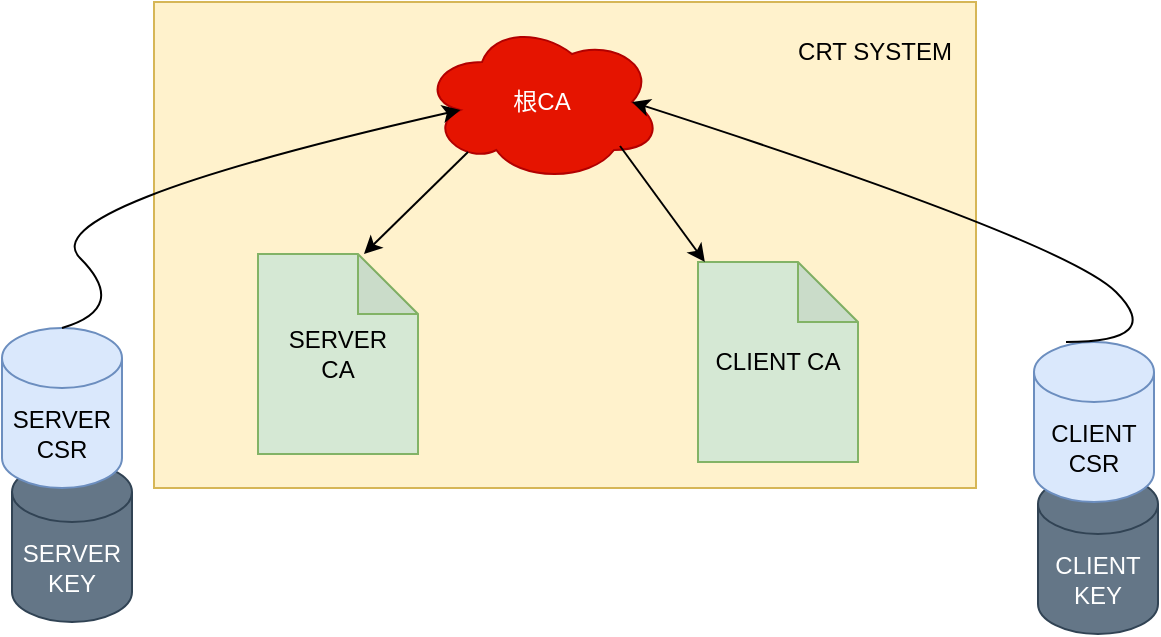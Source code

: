 <mxfile version="17.4.3" type="github">
  <diagram id="9K_L3uSDsBcU1585k_TO" name="Page-1">
    <mxGraphModel dx="782" dy="426" grid="0" gridSize="10" guides="1" tooltips="1" connect="1" arrows="1" fold="1" page="1" pageScale="1" pageWidth="827" pageHeight="1169" math="0" shadow="0">
      <root>
        <mxCell id="0" />
        <mxCell id="1" parent="0" />
        <mxCell id="cLjvp9j_4TTHm_cjdneR-13" value="" style="rounded=0;whiteSpace=wrap;html=1;shadow=0;glass=0;imageAspect=1;fillColor=#fff2cc;strokeColor=#d6b656;" vertex="1" parent="1">
          <mxGeometry x="169" y="54" width="411" height="243" as="geometry" />
        </mxCell>
        <mxCell id="cLjvp9j_4TTHm_cjdneR-1" value="根CA" style="ellipse;shape=cloud;whiteSpace=wrap;html=1;fillColor=#e51400;fontColor=#ffffff;strokeColor=#B20000;" vertex="1" parent="1">
          <mxGeometry x="303" y="64" width="120" height="80" as="geometry" />
        </mxCell>
        <mxCell id="cLjvp9j_4TTHm_cjdneR-2" value="SERVER&lt;br&gt;CA" style="shape=note;whiteSpace=wrap;html=1;backgroundOutline=1;darkOpacity=0.05;fillColor=#d5e8d4;strokeColor=#82b366;" vertex="1" parent="1">
          <mxGeometry x="221" y="180" width="80" height="100" as="geometry" />
        </mxCell>
        <mxCell id="cLjvp9j_4TTHm_cjdneR-3" value="CLIENT CA" style="shape=note;whiteSpace=wrap;html=1;backgroundOutline=1;darkOpacity=0.05;fillColor=#d5e8d4;strokeColor=#82b366;" vertex="1" parent="1">
          <mxGeometry x="441" y="184" width="80" height="100" as="geometry" />
        </mxCell>
        <mxCell id="cLjvp9j_4TTHm_cjdneR-5" value="" style="endArrow=classic;html=1;rounded=0;" edge="1" parent="1">
          <mxGeometry width="50" height="50" relative="1" as="geometry">
            <mxPoint x="326" y="129" as="sourcePoint" />
            <mxPoint x="274" y="180" as="targetPoint" />
          </mxGeometry>
        </mxCell>
        <mxCell id="cLjvp9j_4TTHm_cjdneR-6" value="" style="endArrow=classic;html=1;rounded=0;" edge="1" parent="1" target="cLjvp9j_4TTHm_cjdneR-3">
          <mxGeometry width="50" height="50" relative="1" as="geometry">
            <mxPoint x="402" y="126" as="sourcePoint" />
            <mxPoint x="350" y="177" as="targetPoint" />
          </mxGeometry>
        </mxCell>
        <mxCell id="cLjvp9j_4TTHm_cjdneR-8" value="SERVER KEY" style="shape=cylinder3;whiteSpace=wrap;html=1;boundedLbl=1;backgroundOutline=1;size=15;fillColor=#647687;fontColor=#ffffff;strokeColor=#314354;" vertex="1" parent="1">
          <mxGeometry x="98" y="284" width="60" height="80" as="geometry" />
        </mxCell>
        <mxCell id="cLjvp9j_4TTHm_cjdneR-9" value="CLIENT KEY" style="shape=cylinder3;whiteSpace=wrap;html=1;boundedLbl=1;backgroundOutline=1;size=15;fillColor=#647687;fontColor=#ffffff;strokeColor=#314354;" vertex="1" parent="1">
          <mxGeometry x="611" y="290" width="60" height="80" as="geometry" />
        </mxCell>
        <mxCell id="cLjvp9j_4TTHm_cjdneR-10" value="SERVER&lt;br&gt;CSR" style="shape=cylinder3;whiteSpace=wrap;html=1;boundedLbl=1;backgroundOutline=1;size=15;fillColor=#dae8fc;strokeColor=#6c8ebf;" vertex="1" parent="1">
          <mxGeometry x="93" y="217" width="60" height="80" as="geometry" />
        </mxCell>
        <mxCell id="cLjvp9j_4TTHm_cjdneR-14" value="CLIENT&lt;br&gt;CSR" style="shape=cylinder3;whiteSpace=wrap;html=1;boundedLbl=1;backgroundOutline=1;size=15;fillColor=#dae8fc;strokeColor=#6c8ebf;" vertex="1" parent="1">
          <mxGeometry x="609" y="224" width="60" height="80" as="geometry" />
        </mxCell>
        <mxCell id="cLjvp9j_4TTHm_cjdneR-15" value="" style="curved=1;endArrow=classic;html=1;rounded=0;entryX=0.16;entryY=0.55;entryDx=0;entryDy=0;entryPerimeter=0;exitX=0.5;exitY=0;exitDx=0;exitDy=0;exitPerimeter=0;" edge="1" parent="1" source="cLjvp9j_4TTHm_cjdneR-10" target="cLjvp9j_4TTHm_cjdneR-1">
          <mxGeometry width="50" height="50" relative="1" as="geometry">
            <mxPoint x="107" y="207" as="sourcePoint" />
            <mxPoint x="157" y="157" as="targetPoint" />
            <Array as="points">
              <mxPoint x="157" y="207" />
              <mxPoint x="107" y="157" />
            </Array>
          </mxGeometry>
        </mxCell>
        <mxCell id="cLjvp9j_4TTHm_cjdneR-16" value="" style="curved=1;endArrow=classic;html=1;rounded=0;entryX=0.875;entryY=0.5;entryDx=0;entryDy=0;entryPerimeter=0;" edge="1" parent="1" target="cLjvp9j_4TTHm_cjdneR-1">
          <mxGeometry width="50" height="50" relative="1" as="geometry">
            <mxPoint x="625" y="224" as="sourcePoint" />
            <mxPoint x="675" y="174" as="targetPoint" />
            <Array as="points">
              <mxPoint x="675" y="224" />
              <mxPoint x="625" y="174" />
            </Array>
          </mxGeometry>
        </mxCell>
        <mxCell id="cLjvp9j_4TTHm_cjdneR-17" value="CRT SYSTEM" style="text;html=1;strokeColor=none;fillColor=none;align=center;verticalAlign=middle;whiteSpace=wrap;rounded=0;shadow=0;glass=0;" vertex="1" parent="1">
          <mxGeometry x="484" y="64" width="91" height="30" as="geometry" />
        </mxCell>
      </root>
    </mxGraphModel>
  </diagram>
</mxfile>
